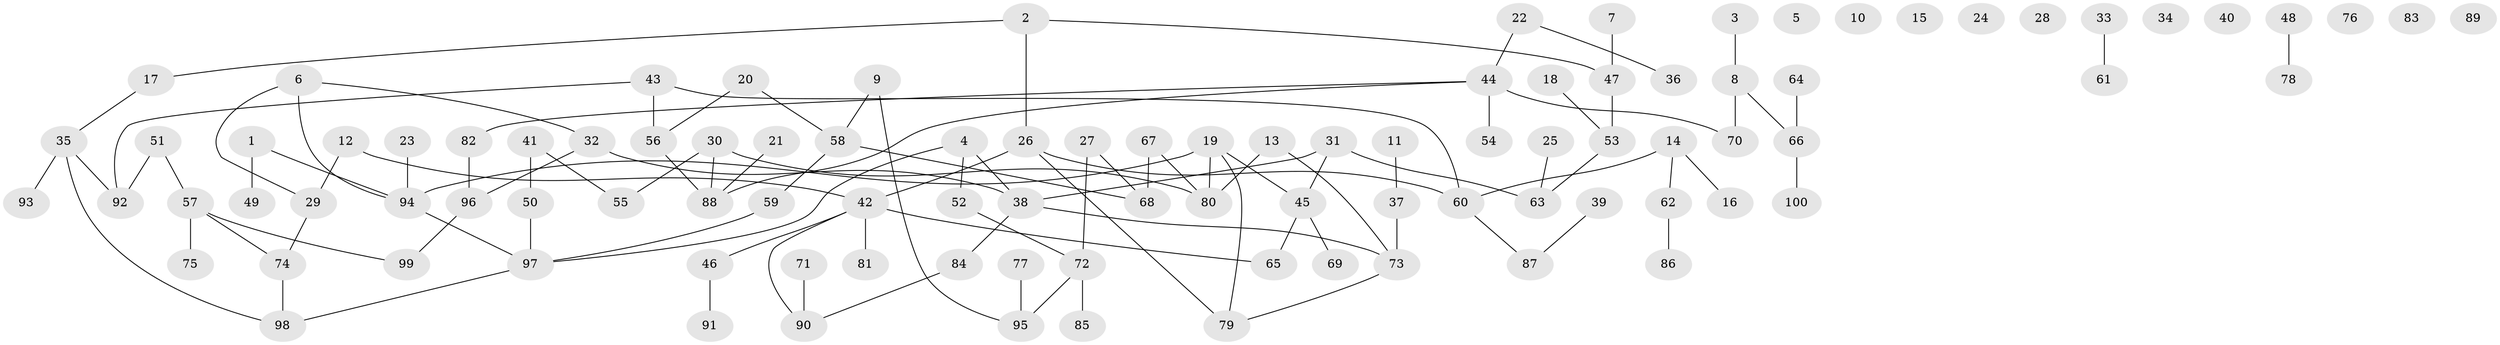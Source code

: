 // coarse degree distribution, {1: 0.21153846153846154, 5: 0.07692307692307693, 2: 0.19230769230769232, 3: 0.1346153846153846, 0: 0.23076923076923078, 4: 0.057692307692307696, 7: 0.038461538461538464, 6: 0.057692307692307696}
// Generated by graph-tools (version 1.1) at 2025/16/03/04/25 18:16:31]
// undirected, 100 vertices, 107 edges
graph export_dot {
graph [start="1"]
  node [color=gray90,style=filled];
  1;
  2;
  3;
  4;
  5;
  6;
  7;
  8;
  9;
  10;
  11;
  12;
  13;
  14;
  15;
  16;
  17;
  18;
  19;
  20;
  21;
  22;
  23;
  24;
  25;
  26;
  27;
  28;
  29;
  30;
  31;
  32;
  33;
  34;
  35;
  36;
  37;
  38;
  39;
  40;
  41;
  42;
  43;
  44;
  45;
  46;
  47;
  48;
  49;
  50;
  51;
  52;
  53;
  54;
  55;
  56;
  57;
  58;
  59;
  60;
  61;
  62;
  63;
  64;
  65;
  66;
  67;
  68;
  69;
  70;
  71;
  72;
  73;
  74;
  75;
  76;
  77;
  78;
  79;
  80;
  81;
  82;
  83;
  84;
  85;
  86;
  87;
  88;
  89;
  90;
  91;
  92;
  93;
  94;
  95;
  96;
  97;
  98;
  99;
  100;
  1 -- 49;
  1 -- 94;
  2 -- 17;
  2 -- 26;
  2 -- 47;
  3 -- 8;
  4 -- 38;
  4 -- 52;
  4 -- 97;
  6 -- 29;
  6 -- 32;
  6 -- 94;
  7 -- 47;
  8 -- 66;
  8 -- 70;
  9 -- 58;
  9 -- 95;
  11 -- 37;
  12 -- 29;
  12 -- 42;
  13 -- 73;
  13 -- 80;
  14 -- 16;
  14 -- 60;
  14 -- 62;
  17 -- 35;
  18 -- 53;
  19 -- 45;
  19 -- 79;
  19 -- 80;
  19 -- 94;
  20 -- 56;
  20 -- 58;
  21 -- 88;
  22 -- 36;
  22 -- 44;
  23 -- 94;
  25 -- 63;
  26 -- 42;
  26 -- 60;
  26 -- 79;
  27 -- 68;
  27 -- 72;
  29 -- 74;
  30 -- 55;
  30 -- 80;
  30 -- 88;
  31 -- 38;
  31 -- 45;
  31 -- 63;
  32 -- 38;
  32 -- 96;
  33 -- 61;
  35 -- 92;
  35 -- 93;
  35 -- 98;
  37 -- 73;
  38 -- 73;
  38 -- 84;
  39 -- 87;
  41 -- 50;
  41 -- 55;
  42 -- 46;
  42 -- 65;
  42 -- 81;
  42 -- 90;
  43 -- 56;
  43 -- 60;
  43 -- 92;
  44 -- 54;
  44 -- 70;
  44 -- 82;
  44 -- 88;
  45 -- 65;
  45 -- 69;
  46 -- 91;
  47 -- 53;
  48 -- 78;
  50 -- 97;
  51 -- 57;
  51 -- 92;
  52 -- 72;
  53 -- 63;
  56 -- 88;
  57 -- 74;
  57 -- 75;
  57 -- 99;
  58 -- 59;
  58 -- 68;
  59 -- 97;
  60 -- 87;
  62 -- 86;
  64 -- 66;
  66 -- 100;
  67 -- 68;
  67 -- 80;
  71 -- 90;
  72 -- 85;
  72 -- 95;
  73 -- 79;
  74 -- 98;
  77 -- 95;
  82 -- 96;
  84 -- 90;
  94 -- 97;
  96 -- 99;
  97 -- 98;
}
